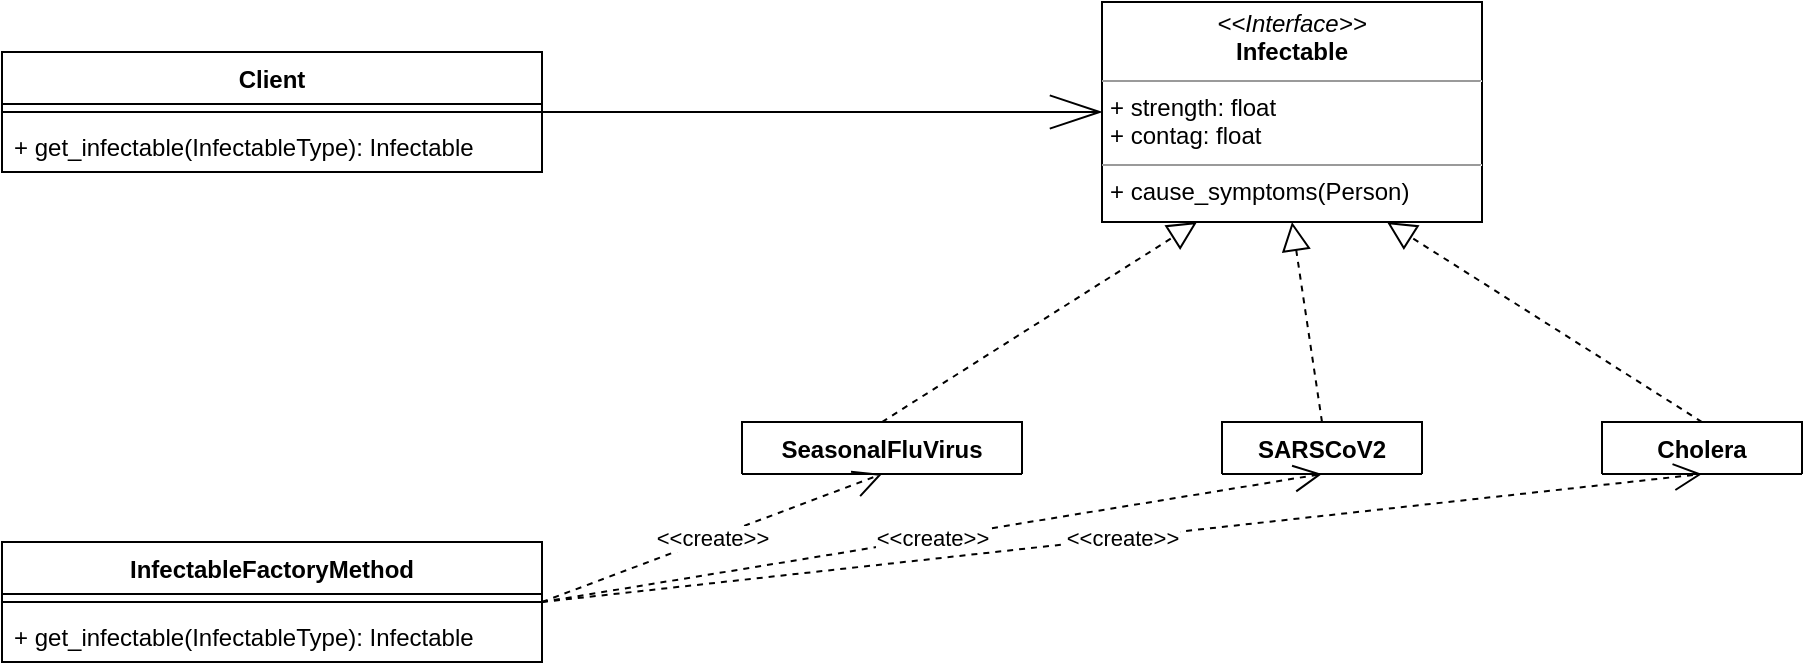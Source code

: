 <mxfile version="13.7.4" type="github"><diagram id="U-UMFM8xQa6CMN1V9Xkb" name="Page-1"><mxGraphModel dx="1165" dy="896" grid="1" gridSize="10" guides="1" tooltips="1" connect="1" arrows="1" fold="1" page="1" pageScale="1" pageWidth="827" pageHeight="1169" math="0" shadow="0"><root><mxCell id="0"/><mxCell id="1" parent="0"/><mxCell id="9oP3EUxY319xITVeBVMY-7" value="&lt;p style=&quot;margin: 0px ; margin-top: 4px ; text-align: center&quot;&gt;&lt;i&gt;&amp;lt;&amp;lt;Interface&amp;gt;&amp;gt;&lt;/i&gt;&lt;br&gt;&lt;b&gt;Infectable&lt;/b&gt;&lt;/p&gt;&lt;hr size=&quot;1&quot;&gt;&lt;p style=&quot;margin: 0px ; margin-left: 4px&quot;&gt;+ strength: float&lt;br&gt;+ contag: float&lt;/p&gt;&lt;hr size=&quot;1&quot;&gt;&lt;p style=&quot;margin: 0px ; margin-left: 4px&quot;&gt;+ cause_symptoms(Person)&lt;/p&gt;" style="verticalAlign=top;align=left;overflow=fill;fontSize=12;fontFamily=Helvetica;html=1;" parent="1" vertex="1"><mxGeometry x="580" y="170" width="190" height="110" as="geometry"/></mxCell><mxCell id="9oP3EUxY319xITVeBVMY-16" value="" style="endArrow=block;dashed=1;endFill=0;endSize=12;html=1;exitX=0.5;exitY=0;exitDx=0;exitDy=0;entryX=0.25;entryY=1;entryDx=0;entryDy=0;" parent="1" source="9oP3EUxY319xITVeBVMY-1" target="9oP3EUxY319xITVeBVMY-7" edge="1"><mxGeometry width="160" relative="1" as="geometry"><mxPoint x="480" y="300" as="sourcePoint"/><mxPoint x="640" y="300" as="targetPoint"/></mxGeometry></mxCell><mxCell id="9oP3EUxY319xITVeBVMY-17" value="" style="endArrow=block;dashed=1;endFill=0;endSize=12;html=1;exitX=0.5;exitY=0;exitDx=0;exitDy=0;entryX=0.5;entryY=1;entryDx=0;entryDy=0;" parent="1" source="9oP3EUxY319xITVeBVMY-8" target="9oP3EUxY319xITVeBVMY-7" edge="1"><mxGeometry width="160" relative="1" as="geometry"><mxPoint x="510" y="390" as="sourcePoint"/><mxPoint x="667.5" y="290" as="targetPoint"/></mxGeometry></mxCell><mxCell id="9oP3EUxY319xITVeBVMY-18" value="" style="endArrow=block;dashed=1;endFill=0;endSize=12;html=1;exitX=0.5;exitY=0;exitDx=0;exitDy=0;entryX=0.75;entryY=1;entryDx=0;entryDy=0;" parent="1" source="9oP3EUxY319xITVeBVMY-12" target="9oP3EUxY319xITVeBVMY-7" edge="1"><mxGeometry width="160" relative="1" as="geometry"><mxPoint x="700" y="390" as="sourcePoint"/><mxPoint x="685" y="290" as="targetPoint"/></mxGeometry></mxCell><mxCell id="9oP3EUxY319xITVeBVMY-1" value="SeasonalFluVirus" style="swimlane;fontStyle=1;align=center;verticalAlign=top;childLayout=stackLayout;horizontal=1;startSize=26;horizontalStack=0;resizeParent=1;resizeParentMax=0;resizeLast=0;collapsible=1;marginBottom=0;" parent="1" vertex="1" collapsed="1"><mxGeometry x="400" y="380" width="140" height="26" as="geometry"><mxRectangle x="90" y="360" width="160" height="86" as="alternateBounds"/></mxGeometry></mxCell><mxCell id="9oP3EUxY319xITVeBVMY-2" value="+ field: type" style="text;strokeColor=none;fillColor=none;align=left;verticalAlign=top;spacingLeft=4;spacingRight=4;overflow=hidden;rotatable=0;points=[[0,0.5],[1,0.5]];portConstraint=eastwest;" parent="9oP3EUxY319xITVeBVMY-1" vertex="1"><mxGeometry y="26" width="140" height="26" as="geometry"/></mxCell><mxCell id="9oP3EUxY319xITVeBVMY-3" value="" style="line;strokeWidth=1;fillColor=none;align=left;verticalAlign=middle;spacingTop=-1;spacingLeft=3;spacingRight=3;rotatable=0;labelPosition=right;points=[];portConstraint=eastwest;" parent="9oP3EUxY319xITVeBVMY-1" vertex="1"><mxGeometry y="52" width="140" height="8" as="geometry"/></mxCell><mxCell id="9oP3EUxY319xITVeBVMY-4" value="+ method(type): type" style="text;strokeColor=none;fillColor=none;align=left;verticalAlign=top;spacingLeft=4;spacingRight=4;overflow=hidden;rotatable=0;points=[[0,0.5],[1,0.5]];portConstraint=eastwest;" parent="9oP3EUxY319xITVeBVMY-1" vertex="1"><mxGeometry y="60" width="140" height="26" as="geometry"/></mxCell><mxCell id="9oP3EUxY319xITVeBVMY-8" value="SARSCoV2" style="swimlane;fontStyle=1;align=center;verticalAlign=top;childLayout=stackLayout;horizontal=1;startSize=26;horizontalStack=0;resizeParent=1;resizeParentMax=0;resizeLast=0;collapsible=1;marginBottom=0;" parent="1" vertex="1" collapsed="1"><mxGeometry x="640" y="380" width="100" height="26" as="geometry"><mxRectangle x="90" y="360" width="160" height="86" as="alternateBounds"/></mxGeometry></mxCell><mxCell id="9oP3EUxY319xITVeBVMY-9" value="+ field: type" style="text;strokeColor=none;fillColor=none;align=left;verticalAlign=top;spacingLeft=4;spacingRight=4;overflow=hidden;rotatable=0;points=[[0,0.5],[1,0.5]];portConstraint=eastwest;" parent="9oP3EUxY319xITVeBVMY-8" vertex="1"><mxGeometry y="26" width="100" height="26" as="geometry"/></mxCell><mxCell id="9oP3EUxY319xITVeBVMY-10" value="" style="line;strokeWidth=1;fillColor=none;align=left;verticalAlign=middle;spacingTop=-1;spacingLeft=3;spacingRight=3;rotatable=0;labelPosition=right;points=[];portConstraint=eastwest;" parent="9oP3EUxY319xITVeBVMY-8" vertex="1"><mxGeometry y="52" width="100" height="8" as="geometry"/></mxCell><mxCell id="9oP3EUxY319xITVeBVMY-11" value="+ method(type): type" style="text;strokeColor=none;fillColor=none;align=left;verticalAlign=top;spacingLeft=4;spacingRight=4;overflow=hidden;rotatable=0;points=[[0,0.5],[1,0.5]];portConstraint=eastwest;" parent="9oP3EUxY319xITVeBVMY-8" vertex="1"><mxGeometry y="60" width="100" height="26" as="geometry"/></mxCell><mxCell id="9oP3EUxY319xITVeBVMY-12" value="Cholera" style="swimlane;fontStyle=1;align=center;verticalAlign=top;childLayout=stackLayout;horizontal=1;startSize=26;horizontalStack=0;resizeParent=1;resizeParentMax=0;resizeLast=0;collapsible=1;marginBottom=0;" parent="1" vertex="1" collapsed="1"><mxGeometry x="830" y="380" width="100" height="26" as="geometry"><mxRectangle x="90" y="360" width="160" height="86" as="alternateBounds"/></mxGeometry></mxCell><mxCell id="9oP3EUxY319xITVeBVMY-13" value="+ field: type" style="text;strokeColor=none;fillColor=none;align=left;verticalAlign=top;spacingLeft=4;spacingRight=4;overflow=hidden;rotatable=0;points=[[0,0.5],[1,0.5]];portConstraint=eastwest;" parent="9oP3EUxY319xITVeBVMY-12" vertex="1"><mxGeometry y="26" width="100" height="26" as="geometry"/></mxCell><mxCell id="9oP3EUxY319xITVeBVMY-14" value="" style="line;strokeWidth=1;fillColor=none;align=left;verticalAlign=middle;spacingTop=-1;spacingLeft=3;spacingRight=3;rotatable=0;labelPosition=right;points=[];portConstraint=eastwest;" parent="9oP3EUxY319xITVeBVMY-12" vertex="1"><mxGeometry y="52" width="100" height="8" as="geometry"/></mxCell><mxCell id="9oP3EUxY319xITVeBVMY-15" value="+ method(type): type" style="text;strokeColor=none;fillColor=none;align=left;verticalAlign=top;spacingLeft=4;spacingRight=4;overflow=hidden;rotatable=0;points=[[0,0.5],[1,0.5]];portConstraint=eastwest;" parent="9oP3EUxY319xITVeBVMY-12" vertex="1"><mxGeometry y="60" width="100" height="26" as="geometry"/></mxCell><mxCell id="3I4S5mI8k_5R92vU5-c--6" value="&amp;lt;&amp;lt;create&amp;gt;&amp;gt;" style="endArrow=open;endSize=12;dashed=1;html=1;exitX=1;exitY=0.5;exitDx=0;exitDy=0;entryX=0.5;entryY=1;entryDx=0;entryDy=0;" edge="1" parent="1" source="3I4S5mI8k_5R92vU5-c--1" target="9oP3EUxY319xITVeBVMY-1"><mxGeometry width="160" relative="1" as="geometry"><mxPoint x="170" y="430" as="sourcePoint"/><mxPoint x="310" y="440" as="targetPoint"/></mxGeometry></mxCell><mxCell id="3I4S5mI8k_5R92vU5-c--12" value="" style="endArrow=openThin;endFill=0;endSize=24;html=1;exitX=1;exitY=0.5;exitDx=0;exitDy=0;entryX=0;entryY=0.5;entryDx=0;entryDy=0;" edge="1" parent="1" source="3I4S5mI8k_5R92vU5-c--9" target="9oP3EUxY319xITVeBVMY-7"><mxGeometry width="160" relative="1" as="geometry"><mxPoint x="310" y="259.5" as="sourcePoint"/><mxPoint x="470" y="259.5" as="targetPoint"/></mxGeometry></mxCell><mxCell id="3I4S5mI8k_5R92vU5-c--9" value="Client" style="swimlane;fontStyle=1;align=center;verticalAlign=top;childLayout=stackLayout;horizontal=1;startSize=26;horizontalStack=0;resizeParent=1;resizeParentMax=0;resizeLast=0;collapsible=1;marginBottom=0;" vertex="1" parent="1"><mxGeometry x="30" y="195" width="270" height="60" as="geometry"/></mxCell><mxCell id="3I4S5mI8k_5R92vU5-c--10" value="" style="line;strokeWidth=1;fillColor=none;align=left;verticalAlign=middle;spacingTop=-1;spacingLeft=3;spacingRight=3;rotatable=0;labelPosition=right;points=[];portConstraint=eastwest;" vertex="1" parent="3I4S5mI8k_5R92vU5-c--9"><mxGeometry y="26" width="270" height="8" as="geometry"/></mxCell><mxCell id="3I4S5mI8k_5R92vU5-c--11" value="+ get_infectable(InfectableType): Infectable" style="text;strokeColor=none;fillColor=none;align=left;verticalAlign=top;spacingLeft=4;spacingRight=4;overflow=hidden;rotatable=0;points=[[0,0.5],[1,0.5]];portConstraint=eastwest;" vertex="1" parent="3I4S5mI8k_5R92vU5-c--9"><mxGeometry y="34" width="270" height="26" as="geometry"/></mxCell><mxCell id="3I4S5mI8k_5R92vU5-c--1" value="InfectableFactoryMethod" style="swimlane;fontStyle=1;align=center;verticalAlign=top;childLayout=stackLayout;horizontal=1;startSize=26;horizontalStack=0;resizeParent=1;resizeParentMax=0;resizeLast=0;collapsible=1;marginBottom=0;" vertex="1" parent="1"><mxGeometry x="30" y="440" width="270" height="60" as="geometry"/></mxCell><mxCell id="3I4S5mI8k_5R92vU5-c--3" value="" style="line;strokeWidth=1;fillColor=none;align=left;verticalAlign=middle;spacingTop=-1;spacingLeft=3;spacingRight=3;rotatable=0;labelPosition=right;points=[];portConstraint=eastwest;" vertex="1" parent="3I4S5mI8k_5R92vU5-c--1"><mxGeometry y="26" width="270" height="8" as="geometry"/></mxCell><mxCell id="3I4S5mI8k_5R92vU5-c--4" value="+ get_infectable(InfectableType): Infectable" style="text;strokeColor=none;fillColor=none;align=left;verticalAlign=top;spacingLeft=4;spacingRight=4;overflow=hidden;rotatable=0;points=[[0,0.5],[1,0.5]];portConstraint=eastwest;" vertex="1" parent="3I4S5mI8k_5R92vU5-c--1"><mxGeometry y="34" width="270" height="26" as="geometry"/></mxCell><mxCell id="3I4S5mI8k_5R92vU5-c--13" value="&amp;lt;&amp;lt;create&amp;gt;&amp;gt;" style="endArrow=open;endSize=12;dashed=1;html=1;exitX=1;exitY=0.5;exitDx=0;exitDy=0;entryX=0.5;entryY=1;entryDx=0;entryDy=0;" edge="1" parent="1" source="3I4S5mI8k_5R92vU5-c--1" target="9oP3EUxY319xITVeBVMY-8"><mxGeometry width="160" relative="1" as="geometry"><mxPoint x="310" y="480" as="sourcePoint"/><mxPoint x="480" y="416" as="targetPoint"/></mxGeometry></mxCell><mxCell id="3I4S5mI8k_5R92vU5-c--14" value="&amp;lt;&amp;lt;create&amp;gt;&amp;gt;" style="endArrow=open;endSize=12;dashed=1;html=1;exitX=1;exitY=0.5;exitDx=0;exitDy=0;entryX=0.5;entryY=1;entryDx=0;entryDy=0;" edge="1" parent="1" source="3I4S5mI8k_5R92vU5-c--1" target="9oP3EUxY319xITVeBVMY-12"><mxGeometry width="160" relative="1" as="geometry"><mxPoint x="320" y="490" as="sourcePoint"/><mxPoint x="490" y="426" as="targetPoint"/></mxGeometry></mxCell></root></mxGraphModel></diagram></mxfile>